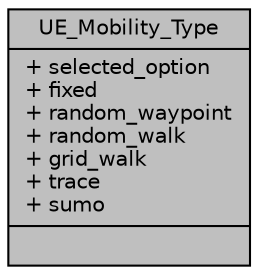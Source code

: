 digraph "UE_Mobility_Type"
{
 // LATEX_PDF_SIZE
  edge [fontname="Helvetica",fontsize="10",labelfontname="Helvetica",labelfontsize="10"];
  node [fontname="Helvetica",fontsize="10",shape=record];
  Node1 [label="{UE_Mobility_Type\n|+ selected_option\l+ fixed\l+ random_waypoint\l+ random_walk\l+ grid_walk\l+ trace\l+ sumo\l|}",height=0.2,width=0.4,color="black", fillcolor="grey75", style="filled", fontcolor="black",tooltip=" "];
}

